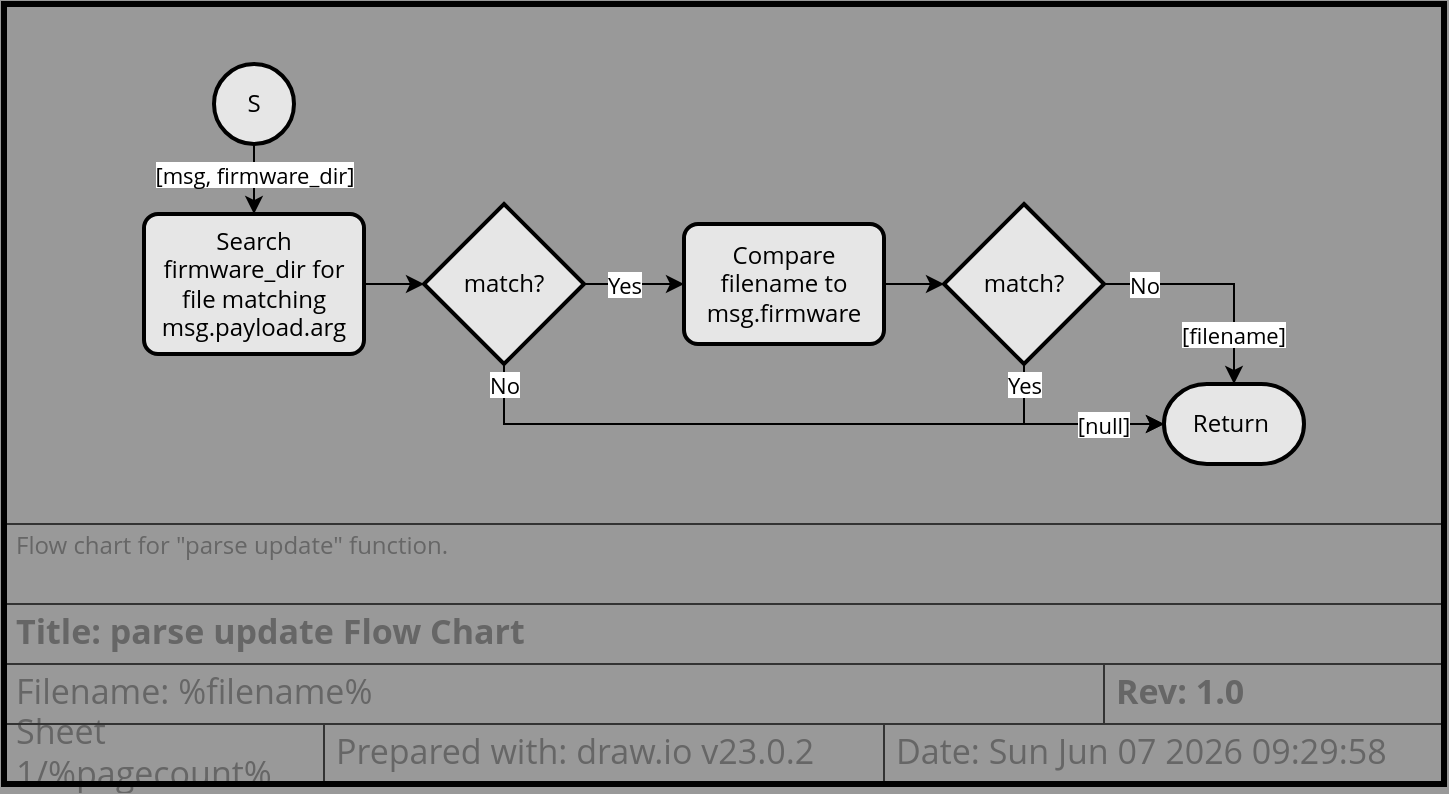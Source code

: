 <mxfile version="23.0.2" type="device">
  <diagram name="parse update Flow Chart" id="fo18u6Ch1KVScq3Fo-Wy">
    <mxGraphModel dx="1122" dy="1205" grid="1" gridSize="10" guides="1" tooltips="1" connect="1" arrows="1" fold="1" page="1" pageScale="1" pageWidth="800" pageHeight="350" background="#999999" math="0" shadow="0">
      <root>
        <object label="" description="Flow chart for &quot;parse update&quot; function." rev="1.0" id="0">
          <mxCell />
        </object>
        <object label="Title Block" id="1">
          <mxCell style="locked=1;" parent="0" />
        </object>
        <mxCell id="h7L3MlKvrl_dhOmhB3lf-10" value="Prepared with: draw.io v23.0.2" style="strokeWidth=1;shadow=0;dashed=0;align=center;html=1;shape=mxgraph.mockup.text.textBox;fontColor=#666666;align=left;fontSize=17;spacingLeft=4;spacingTop=-3;whiteSpace=wrap;strokeColor=#333333;mainText=;fillColor=none;fontFamily=Open Sans;movable=1;resizable=1;rotatable=1;deletable=1;editable=1;locked=0;connectable=1;" parent="1" vertex="1">
          <mxGeometry x="220" y="300" width="280" height="30" as="geometry" />
        </mxCell>
        <object label="&lt;div align=&quot;left&quot;&gt;Sheet %pagenumber%/%pagecount%&lt;/div&gt;" placeholders="1" id="h7L3MlKvrl_dhOmhB3lf-12">
          <mxCell style="strokeWidth=1;shadow=0;dashed=0;align=left;html=1;shape=mxgraph.mockup.text.textBox;fontColor=#666666;align=left;fontSize=17;spacingLeft=4;spacingTop=-3;whiteSpace=wrap;strokeColor=#333333;mainText=;fillColor=none;fontFamily=Open Sans;movable=1;resizable=1;rotatable=1;deletable=1;editable=1;locked=0;connectable=1;" parent="1" vertex="1">
            <mxGeometry x="60" y="300" width="160" height="30" as="geometry" />
          </mxCell>
        </object>
        <object label="Date: &lt;font style=&quot;font-size: 17px;&quot;&gt;%date{ddd mmm dd yyyy HH:MM:ss}%&lt;/font&gt;" placeholders="1" id="h7L3MlKvrl_dhOmhB3lf-13">
          <mxCell style="strokeWidth=1;shadow=0;dashed=0;align=center;html=1;shape=mxgraph.mockup.text.textBox;fontColor=#666666;align=left;fontSize=17;spacingLeft=4;spacingTop=-3;whiteSpace=wrap;strokeColor=#333333;mainText=;fillColor=none;fontFamily=Open Sans;movable=1;resizable=1;rotatable=1;deletable=1;editable=1;locked=0;connectable=1;" parent="1" vertex="1">
            <mxGeometry x="500" y="300" width="280" height="30" as="geometry" />
          </mxCell>
        </object>
        <object label="&lt;b&gt;Title: %page%&lt;/b&gt;" placeholders="1" id="h7L3MlKvrl_dhOmhB3lf-14">
          <mxCell style="strokeWidth=1;shadow=0;dashed=0;align=center;html=1;shape=mxgraph.mockup.text.textBox;fontColor=#666666;align=left;fontSize=17;spacingLeft=4;spacingTop=-3;whiteSpace=wrap;strokeColor=#333333;mainText=;fillColor=none;fontFamily=Open Sans;movable=1;resizable=1;rotatable=1;deletable=1;editable=1;locked=0;connectable=1;" parent="1" vertex="1">
            <mxGeometry x="60" y="240" width="720" height="30" as="geometry" />
          </mxCell>
        </object>
        <object label="Filename: %filename%" placeholders="1" id="h7L3MlKvrl_dhOmhB3lf-15">
          <mxCell style="strokeWidth=1;shadow=0;dashed=0;align=center;html=1;shape=mxgraph.mockup.text.textBox;fontColor=#666666;align=left;fontSize=17;spacingLeft=4;spacingTop=-3;whiteSpace=wrap;strokeColor=#333333;mainText=;fillColor=none;fontFamily=Open Sans;movable=1;resizable=1;rotatable=1;deletable=1;editable=1;locked=0;connectable=1;" parent="1" vertex="1">
            <mxGeometry x="60" y="270" width="550" height="30" as="geometry" />
          </mxCell>
        </object>
        <object label="&lt;div align=&quot;left&quot;&gt;%description%&lt;/div&gt;" placeholders="1" id="h7L3MlKvrl_dhOmhB3lf-16">
          <mxCell style="strokeWidth=1;shadow=0;dashed=0;html=1;shape=mxgraph.mockup.text.textBox;fontColor=#666666;align=left;verticalAlign=top;fontSize=12;spacingLeft=4;spacingTop=-3;whiteSpace=wrap;strokeColor=#333333;mainText=;fillColor=none;fontFamily=Open Sans;movable=1;resizable=1;rotatable=1;deletable=1;editable=1;locked=0;connectable=1;" parent="1" vertex="1">
            <mxGeometry x="60" y="200" width="720" height="40" as="geometry" />
          </mxCell>
        </object>
        <object label="&lt;b&gt;Rev: %rev%&lt;br&gt;&lt;/b&gt;" placeholders="1" id="EyKvBmyPNv_MzgSUc5b6-1">
          <mxCell style="strokeWidth=1;shadow=0;dashed=0;align=center;html=1;shape=mxgraph.mockup.text.textBox;fontColor=#666666;align=left;fontSize=17;spacingLeft=4;spacingTop=-3;whiteSpace=wrap;strokeColor=#333333;mainText=;fillColor=none;fontFamily=Open Sans;movable=1;resizable=1;rotatable=1;deletable=1;editable=1;locked=0;connectable=1;" parent="1" vertex="1">
            <mxGeometry x="610" y="270" width="170" height="30" as="geometry" />
          </mxCell>
        </object>
        <object label="Drawing Frame" id="2jkEU8j2_UPUL1MGRyPS-1">
          <mxCell style="locked=1;" parent="0" />
        </object>
        <mxCell id="2jkEU8j2_UPUL1MGRyPS-2" value="" style="rounded=0;whiteSpace=wrap;html=1;fillColor=none;strokeWidth=3;movable=1;resizable=1;rotatable=1;deletable=1;editable=1;locked=0;connectable=1;" parent="2jkEU8j2_UPUL1MGRyPS-1" vertex="1">
          <mxGeometry x="60" y="-60" width="720" height="390" as="geometry" />
        </mxCell>
        <object label="Document" id="NbdiYjX3MhI7OpqD2NvG-1">
          <mxCell parent="0" />
        </object>
        <mxCell id="yw6FAlG5G-Jae9AWYVl--2" value="[msg, firmware_dir]" style="edgeStyle=orthogonalEdgeStyle;rounded=0;orthogonalLoop=1;jettySize=auto;html=1;fontFamily=Open Sans;entryX=0.5;entryY=0;entryDx=0;entryDy=0;" parent="NbdiYjX3MhI7OpqD2NvG-1" source="fzffGFe7_WvlfE_VzDE6-1" target="smkoKUX5MMubbUwZfC6I-2" edge="1">
          <mxGeometry x="0.111" relative="1" as="geometry">
            <mxPoint x="30" y="30" as="targetPoint" />
            <mxPoint as="offset" />
          </mxGeometry>
        </mxCell>
        <mxCell id="fzffGFe7_WvlfE_VzDE6-1" value="S" style="strokeWidth=2;html=1;shape=mxgraph.flowchart.start_2;whiteSpace=wrap;fillColor=#E6E6E6;fontFamily=Open Sans;" parent="NbdiYjX3MhI7OpqD2NvG-1" vertex="1">
          <mxGeometry x="165" y="-30.0" width="40" height="40" as="geometry" />
        </mxCell>
        <mxCell id="smkoKUX5MMubbUwZfC6I-5" style="edgeStyle=orthogonalEdgeStyle;rounded=0;orthogonalLoop=1;jettySize=auto;html=1;" parent="NbdiYjX3MhI7OpqD2NvG-1" source="smkoKUX5MMubbUwZfC6I-2" target="smkoKUX5MMubbUwZfC6I-4" edge="1">
          <mxGeometry relative="1" as="geometry" />
        </mxCell>
        <mxCell id="smkoKUX5MMubbUwZfC6I-2" value="Search firmware_dir for file matching msg.payload.arg" style="rounded=1;whiteSpace=wrap;html=1;absoluteArcSize=1;arcSize=14;strokeWidth=2;fillColor=#E6E6E6;fontFamily=Open Sans;" parent="NbdiYjX3MhI7OpqD2NvG-1" vertex="1">
          <mxGeometry x="130" y="45" width="110" height="70" as="geometry" />
        </mxCell>
        <mxCell id="smkoKUX5MMubbUwZfC6I-7" value="Yes" style="edgeStyle=orthogonalEdgeStyle;rounded=0;orthogonalLoop=1;jettySize=auto;html=1;fontFamily=Open Sans;" parent="NbdiYjX3MhI7OpqD2NvG-1" source="smkoKUX5MMubbUwZfC6I-4" target="smkoKUX5MMubbUwZfC6I-6" edge="1">
          <mxGeometry x="-0.2" relative="1" as="geometry">
            <mxPoint as="offset" />
          </mxGeometry>
        </mxCell>
        <mxCell id="smkoKUX5MMubbUwZfC6I-13" value="No" style="edgeStyle=orthogonalEdgeStyle;rounded=0;orthogonalLoop=1;jettySize=auto;html=1;exitX=0.5;exitY=1;exitDx=0;exitDy=0;exitPerimeter=0;fontFamily=Open Sans;entryX=0;entryY=0.5;entryDx=0;entryDy=0;entryPerimeter=0;" parent="NbdiYjX3MhI7OpqD2NvG-1" source="smkoKUX5MMubbUwZfC6I-4" target="smkoKUX5MMubbUwZfC6I-17" edge="1">
          <mxGeometry x="-0.944" relative="1" as="geometry">
            <mxPoint as="offset" />
            <mxPoint x="390" y="170" as="targetPoint" />
          </mxGeometry>
        </mxCell>
        <mxCell id="smkoKUX5MMubbUwZfC6I-4" value="match?" style="strokeWidth=2;html=1;shape=mxgraph.flowchart.decision;whiteSpace=wrap;fillColor=#E6E6E6;fontFamily=Open Sans;verticalAlign=middle;" parent="NbdiYjX3MhI7OpqD2NvG-1" vertex="1">
          <mxGeometry x="270" y="40.0" width="80" height="80" as="geometry" />
        </mxCell>
        <mxCell id="smkoKUX5MMubbUwZfC6I-6" value="Compare filename to msg.firmware" style="rounded=1;whiteSpace=wrap;html=1;absoluteArcSize=1;arcSize=14;strokeWidth=2;fillColor=#E6E6E6;fontFamily=Open Sans;" parent="NbdiYjX3MhI7OpqD2NvG-1" vertex="1">
          <mxGeometry x="400" y="50" width="100" height="60" as="geometry" />
        </mxCell>
        <mxCell id="smkoKUX5MMubbUwZfC6I-12" style="edgeStyle=orthogonalEdgeStyle;rounded=0;orthogonalLoop=1;jettySize=auto;html=1;" parent="NbdiYjX3MhI7OpqD2NvG-1" source="smkoKUX5MMubbUwZfC6I-6" target="smkoKUX5MMubbUwZfC6I-11" edge="1">
          <mxGeometry relative="1" as="geometry">
            <mxPoint x="510" y="170" as="sourcePoint" />
          </mxGeometry>
        </mxCell>
        <mxCell id="smkoKUX5MMubbUwZfC6I-15" value="No" style="edgeStyle=orthogonalEdgeStyle;rounded=0;orthogonalLoop=1;jettySize=auto;html=1;fontFamily=Open Sans;entryX=0.5;entryY=0;entryDx=0;entryDy=0;entryPerimeter=0;" parent="NbdiYjX3MhI7OpqD2NvG-1" source="smkoKUX5MMubbUwZfC6I-11" target="smkoKUX5MMubbUwZfC6I-17" edge="1">
          <mxGeometry x="-0.652" relative="1" as="geometry">
            <mxPoint as="offset" />
            <mxPoint x="660" y="80" as="targetPoint" />
          </mxGeometry>
        </mxCell>
        <mxCell id="smkoKUX5MMubbUwZfC6I-11" value="match?" style="strokeWidth=2;html=1;shape=mxgraph.flowchart.decision;whiteSpace=wrap;fillColor=#E6E6E6;fontFamily=Open Sans;verticalAlign=middle;" parent="NbdiYjX3MhI7OpqD2NvG-1" vertex="1">
          <mxGeometry x="530" y="40.0" width="80" height="80" as="geometry" />
        </mxCell>
        <mxCell id="smkoKUX5MMubbUwZfC6I-17" value="Return&amp;nbsp;" style="strokeWidth=2;html=1;shape=mxgraph.flowchart.terminator;whiteSpace=wrap;fillColor=#E6E6E6;fontFamily=Open Sans;" parent="NbdiYjX3MhI7OpqD2NvG-1" vertex="1">
          <mxGeometry x="640" y="130" width="70" height="40" as="geometry" />
        </mxCell>
        <mxCell id="smkoKUX5MMubbUwZfC6I-19" value="Yes" style="edgeStyle=orthogonalEdgeStyle;rounded=0;orthogonalLoop=1;jettySize=auto;html=1;exitX=0.5;exitY=1;exitDx=0;exitDy=0;exitPerimeter=0;fontFamily=Open Sans;entryX=0;entryY=0.5;entryDx=0;entryDy=0;entryPerimeter=0;" parent="NbdiYjX3MhI7OpqD2NvG-1" source="smkoKUX5MMubbUwZfC6I-11" target="smkoKUX5MMubbUwZfC6I-17" edge="1">
          <mxGeometry x="-0.8" relative="1" as="geometry">
            <mxPoint as="offset" />
          </mxGeometry>
        </mxCell>
        <mxCell id="5hIRb6fn0vp8umE--Sc6-2" value="[filename]" style="text;html=1;strokeColor=none;fillColor=none;align=center;verticalAlign=middle;whiteSpace=wrap;rounded=0;fontFamily=Open Sans;fontSize=11;labelBackgroundColor=default;" vertex="1" parent="NbdiYjX3MhI7OpqD2NvG-1">
          <mxGeometry x="645" y="90" width="60" height="30" as="geometry" />
        </mxCell>
        <mxCell id="5hIRb6fn0vp8umE--Sc6-4" value="[null]" style="text;html=1;strokeColor=none;fillColor=none;align=center;verticalAlign=middle;whiteSpace=wrap;rounded=0;fontFamily=Open Sans;fontSize=11;labelBackgroundColor=default;" vertex="1" parent="NbdiYjX3MhI7OpqD2NvG-1">
          <mxGeometry x="580" y="135" width="60" height="30" as="geometry" />
        </mxCell>
      </root>
    </mxGraphModel>
  </diagram>
</mxfile>
